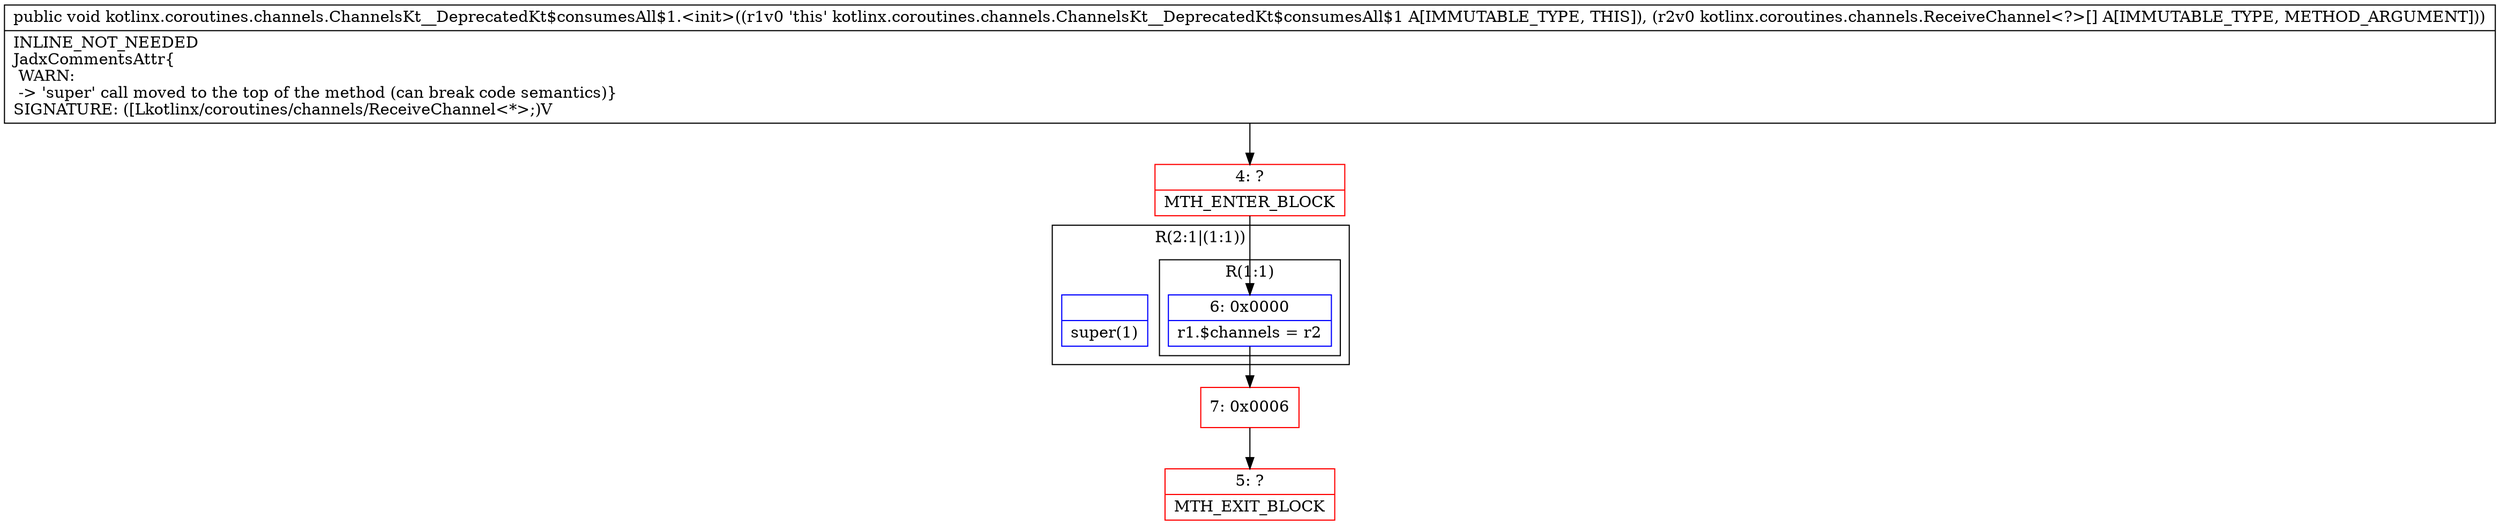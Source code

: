 digraph "CFG forkotlinx.coroutines.channels.ChannelsKt__DeprecatedKt$consumesAll$1.\<init\>([Lkotlinx\/coroutines\/channels\/ReceiveChannel;)V" {
subgraph cluster_Region_2038218634 {
label = "R(2:1|(1:1))";
node [shape=record,color=blue];
Node_InsnContainer_2082463053 [shape=record,label="{|super(1)\l}"];
subgraph cluster_Region_1288247441 {
label = "R(1:1)";
node [shape=record,color=blue];
Node_6 [shape=record,label="{6\:\ 0x0000|r1.$channels = r2\l}"];
}
}
Node_4 [shape=record,color=red,label="{4\:\ ?|MTH_ENTER_BLOCK\l}"];
Node_7 [shape=record,color=red,label="{7\:\ 0x0006}"];
Node_5 [shape=record,color=red,label="{5\:\ ?|MTH_EXIT_BLOCK\l}"];
MethodNode[shape=record,label="{public void kotlinx.coroutines.channels.ChannelsKt__DeprecatedKt$consumesAll$1.\<init\>((r1v0 'this' kotlinx.coroutines.channels.ChannelsKt__DeprecatedKt$consumesAll$1 A[IMMUTABLE_TYPE, THIS]), (r2v0 kotlinx.coroutines.channels.ReceiveChannel\<?\>[] A[IMMUTABLE_TYPE, METHOD_ARGUMENT]))  | INLINE_NOT_NEEDED\lJadxCommentsAttr\{\l WARN: \l \-\> 'super' call moved to the top of the method (can break code semantics)\}\lSIGNATURE: ([Lkotlinx\/coroutines\/channels\/ReceiveChannel\<*\>;)V\l}"];
MethodNode -> Node_4;Node_6 -> Node_7;
Node_4 -> Node_6;
Node_7 -> Node_5;
}

